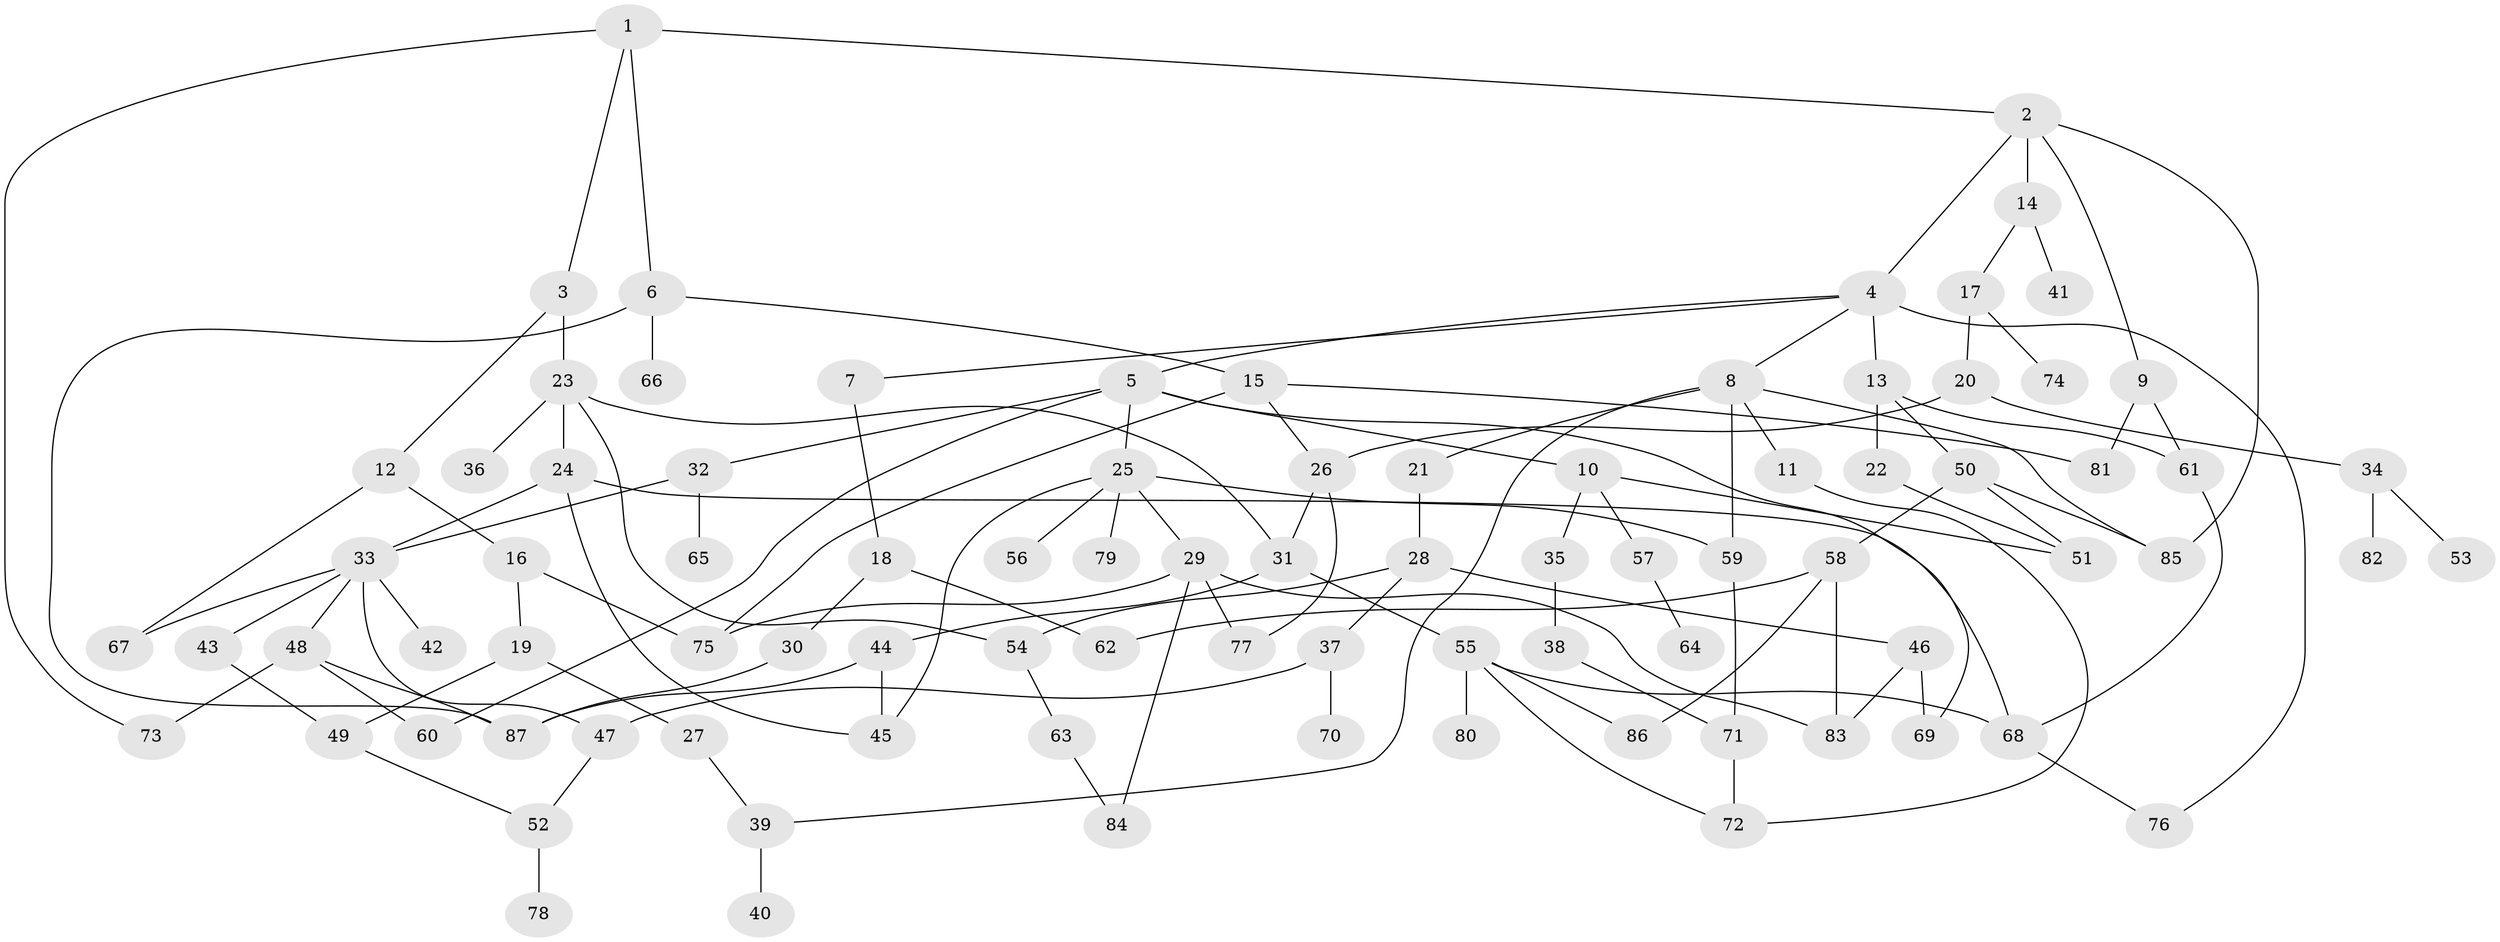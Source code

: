 // Generated by graph-tools (version 1.1) at 2025/13/03/09/25 04:13:28]
// undirected, 87 vertices, 124 edges
graph export_dot {
graph [start="1"]
  node [color=gray90,style=filled];
  1;
  2;
  3;
  4;
  5;
  6;
  7;
  8;
  9;
  10;
  11;
  12;
  13;
  14;
  15;
  16;
  17;
  18;
  19;
  20;
  21;
  22;
  23;
  24;
  25;
  26;
  27;
  28;
  29;
  30;
  31;
  32;
  33;
  34;
  35;
  36;
  37;
  38;
  39;
  40;
  41;
  42;
  43;
  44;
  45;
  46;
  47;
  48;
  49;
  50;
  51;
  52;
  53;
  54;
  55;
  56;
  57;
  58;
  59;
  60;
  61;
  62;
  63;
  64;
  65;
  66;
  67;
  68;
  69;
  70;
  71;
  72;
  73;
  74;
  75;
  76;
  77;
  78;
  79;
  80;
  81;
  82;
  83;
  84;
  85;
  86;
  87;
  1 -- 2;
  1 -- 3;
  1 -- 6;
  1 -- 73;
  2 -- 4;
  2 -- 9;
  2 -- 14;
  2 -- 85;
  3 -- 12;
  3 -- 23;
  4 -- 5;
  4 -- 7;
  4 -- 8;
  4 -- 13;
  4 -- 76;
  5 -- 10;
  5 -- 25;
  5 -- 32;
  5 -- 60;
  5 -- 69;
  6 -- 15;
  6 -- 66;
  6 -- 87;
  7 -- 18;
  8 -- 11;
  8 -- 21;
  8 -- 39;
  8 -- 59;
  8 -- 85;
  9 -- 61;
  9 -- 81;
  10 -- 35;
  10 -- 57;
  10 -- 51;
  11 -- 72;
  12 -- 16;
  12 -- 67;
  13 -- 22;
  13 -- 50;
  13 -- 61;
  14 -- 17;
  14 -- 41;
  15 -- 26;
  15 -- 81;
  15 -- 75;
  16 -- 19;
  16 -- 75;
  17 -- 20;
  17 -- 74;
  18 -- 30;
  18 -- 62;
  19 -- 27;
  19 -- 49;
  20 -- 34;
  20 -- 26;
  21 -- 28;
  22 -- 51;
  23 -- 24;
  23 -- 31;
  23 -- 36;
  23 -- 54;
  24 -- 68;
  24 -- 33;
  24 -- 45;
  25 -- 29;
  25 -- 56;
  25 -- 79;
  25 -- 45;
  25 -- 59;
  26 -- 77;
  26 -- 31;
  27 -- 39;
  28 -- 37;
  28 -- 46;
  28 -- 54;
  29 -- 83;
  29 -- 84;
  29 -- 75;
  29 -- 77;
  30 -- 87;
  31 -- 44;
  31 -- 55;
  32 -- 33;
  32 -- 65;
  33 -- 42;
  33 -- 43;
  33 -- 48;
  33 -- 67;
  33 -- 47;
  34 -- 53;
  34 -- 82;
  35 -- 38;
  37 -- 47;
  37 -- 70;
  38 -- 71;
  39 -- 40;
  43 -- 49;
  44 -- 45;
  44 -- 87;
  46 -- 83;
  46 -- 69;
  47 -- 52;
  48 -- 73;
  48 -- 60;
  48 -- 87;
  49 -- 52;
  50 -- 51;
  50 -- 58;
  50 -- 85;
  52 -- 78;
  54 -- 63;
  55 -- 72;
  55 -- 80;
  55 -- 68;
  55 -- 86;
  57 -- 64;
  58 -- 62;
  58 -- 86;
  58 -- 83;
  59 -- 71;
  61 -- 68;
  63 -- 84;
  68 -- 76;
  71 -- 72;
}
